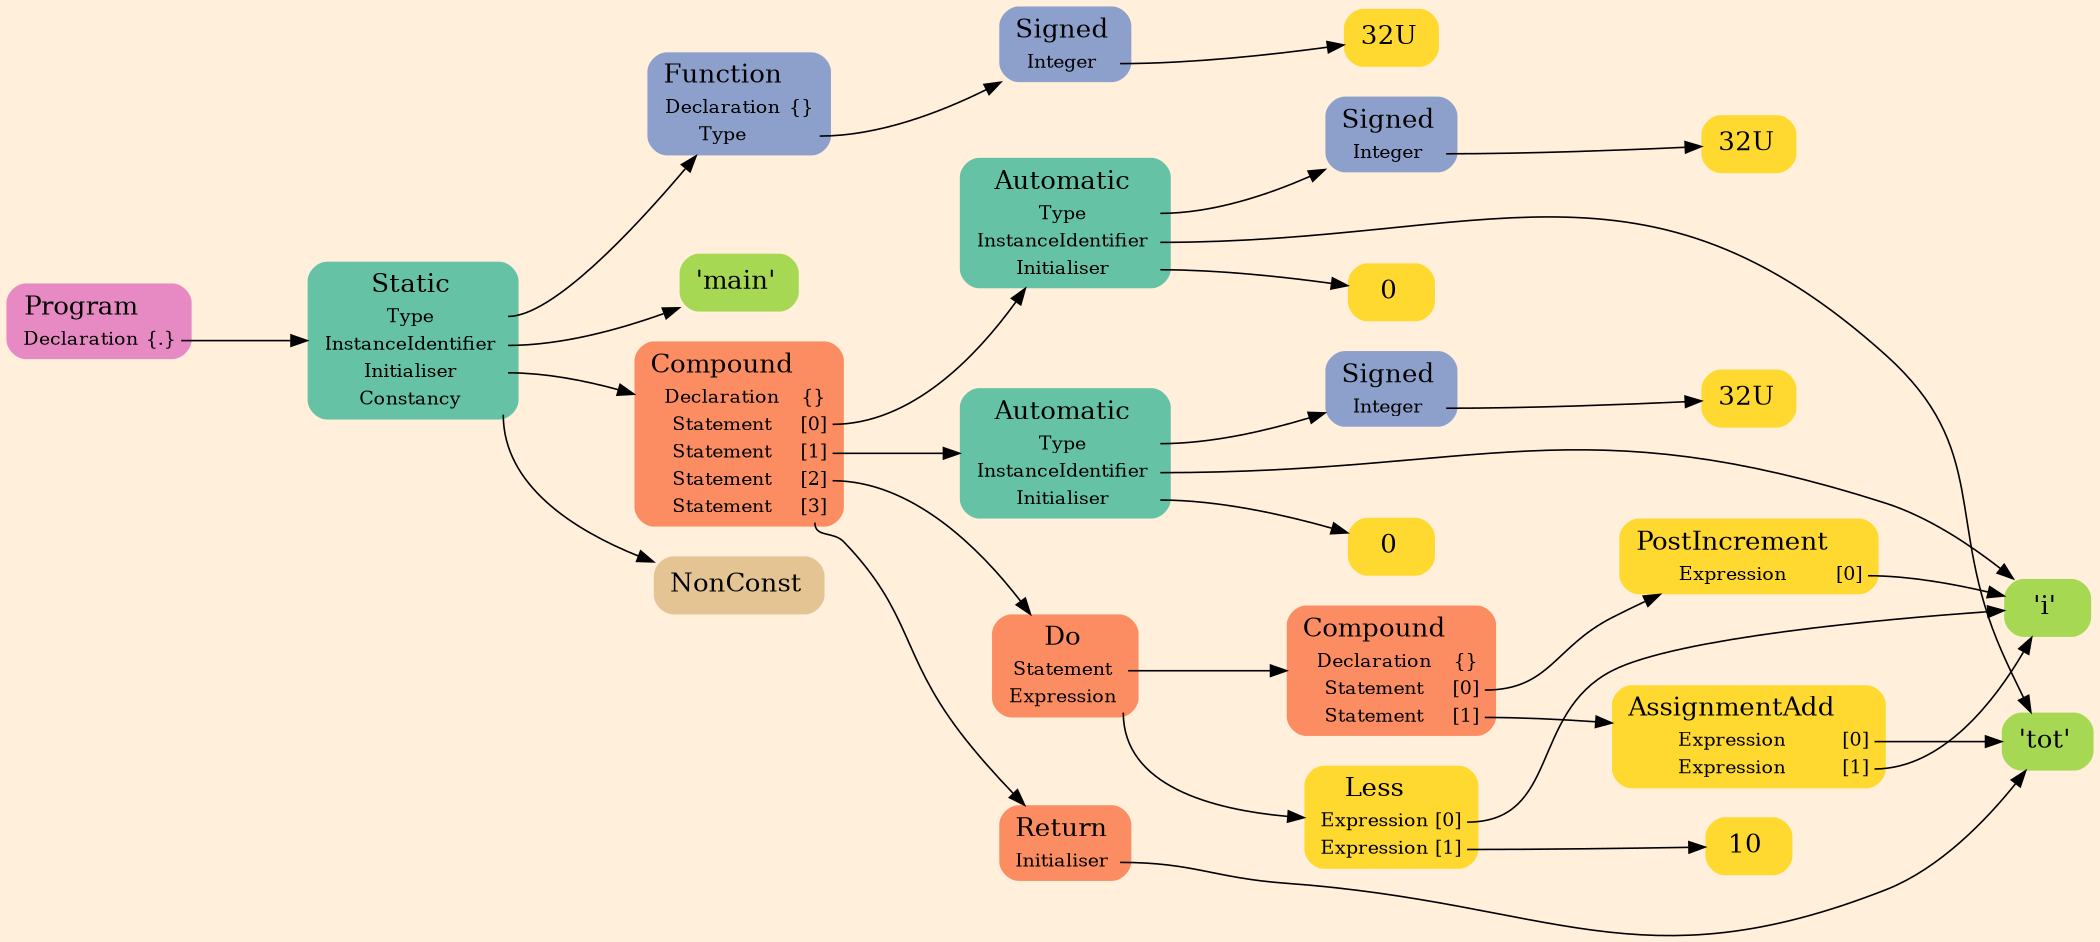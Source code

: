 digraph Inferno {
graph [
    rankdir = "LR"
    ranksep = 1.0
    size = "14,20"
    bgcolor = antiquewhite1
    color = black
    fontcolor = black
];
node [
];


// -------------------- node figure --------------------
"#I-2-1966" [
    shape = "plaintext"
    fillcolor = "/set28/4"
    label = <<TABLE BORDER="0" CELLBORDER="0" CELLSPACING="0">
     <TR><TD><FONT POINT-SIZE="16.0">Program</FONT></TD><TD></TD></TR>
     <TR><TD>Declaration</TD><TD PORT="port0">{.}</TD></TR>
    </TABLE>>
    style = "rounded,filled"
    fontsize = "12"
];

"#I-2-1970" [
    shape = "plaintext"
    fillcolor = "/set28/1"
    label = <<TABLE BORDER="0" CELLBORDER="0" CELLSPACING="0">
     <TR><TD><FONT POINT-SIZE="16.0">Static</FONT></TD><TD></TD></TR>
     <TR><TD>Type</TD><TD PORT="port0"></TD></TR>
     <TR><TD>InstanceIdentifier</TD><TD PORT="port1"></TD></TR>
     <TR><TD>Initialiser</TD><TD PORT="port2"></TD></TR>
     <TR><TD>Constancy</TD><TD PORT="port3"></TD></TR>
    </TABLE>>
    style = "rounded,filled"
    fontsize = "12"
];

"#I-2-1972" [
    shape = "plaintext"
    fillcolor = "/set28/3"
    label = <<TABLE BORDER="0" CELLBORDER="0" CELLSPACING="0">
     <TR><TD><FONT POINT-SIZE="16.0">Function</FONT></TD><TD></TD></TR>
     <TR><TD>Declaration</TD><TD PORT="port0">{}</TD></TR>
     <TR><TD>Type</TD><TD PORT="port1"></TD></TR>
    </TABLE>>
    style = "rounded,filled"
    fontsize = "12"
];

"#I-2-1973" [
    shape = "plaintext"
    fillcolor = "/set28/3"
    label = <<TABLE BORDER="0" CELLBORDER="0" CELLSPACING="0">
     <TR><TD><FONT POINT-SIZE="16.0">Signed</FONT></TD><TD></TD></TR>
     <TR><TD>Integer</TD><TD PORT="port0"></TD></TR>
    </TABLE>>
    style = "rounded,filled"
    fontsize = "12"
];

"#I-2-1974" [
    shape = "plaintext"
    fillcolor = "/set28/6"
    label = <<TABLE BORDER="0" CELLBORDER="0" CELLSPACING="0">
     <TR><TD><FONT POINT-SIZE="16.0">32U</FONT></TD><TD></TD></TR>
    </TABLE>>
    style = "rounded,filled"
    fontsize = "12"
];

"#I-2-1971" [
    shape = "plaintext"
    fillcolor = "/set28/5"
    label = <<TABLE BORDER="0" CELLBORDER="0" CELLSPACING="0">
     <TR><TD><FONT POINT-SIZE="16.0">'main'</FONT></TD><TD></TD></TR>
    </TABLE>>
    style = "rounded,filled"
    fontsize = "12"
];

"#I-2-2000" [
    shape = "plaintext"
    fillcolor = "/set28/2"
    label = <<TABLE BORDER="0" CELLBORDER="0" CELLSPACING="0">
     <TR><TD><FONT POINT-SIZE="16.0">Compound</FONT></TD><TD></TD></TR>
     <TR><TD>Declaration</TD><TD PORT="port0">{}</TD></TR>
     <TR><TD>Statement</TD><TD PORT="port1">[0]</TD></TR>
     <TR><TD>Statement</TD><TD PORT="port2">[1]</TD></TR>
     <TR><TD>Statement</TD><TD PORT="port3">[2]</TD></TR>
     <TR><TD>Statement</TD><TD PORT="port4">[3]</TD></TR>
    </TABLE>>
    style = "rounded,filled"
    fontsize = "12"
];

"#I-2-1979" [
    shape = "plaintext"
    fillcolor = "/set28/1"
    label = <<TABLE BORDER="0" CELLBORDER="0" CELLSPACING="0">
     <TR><TD><FONT POINT-SIZE="16.0">Automatic</FONT></TD><TD></TD></TR>
     <TR><TD>Type</TD><TD PORT="port0"></TD></TR>
     <TR><TD>InstanceIdentifier</TD><TD PORT="port1"></TD></TR>
     <TR><TD>Initialiser</TD><TD PORT="port2"></TD></TR>
    </TABLE>>
    style = "rounded,filled"
    fontsize = "12"
];

"#I-2-1981" [
    shape = "plaintext"
    fillcolor = "/set28/3"
    label = <<TABLE BORDER="0" CELLBORDER="0" CELLSPACING="0">
     <TR><TD><FONT POINT-SIZE="16.0">Signed</FONT></TD><TD></TD></TR>
     <TR><TD>Integer</TD><TD PORT="port0"></TD></TR>
    </TABLE>>
    style = "rounded,filled"
    fontsize = "12"
];

"#I-2-1982" [
    shape = "plaintext"
    fillcolor = "/set28/6"
    label = <<TABLE BORDER="0" CELLBORDER="0" CELLSPACING="0">
     <TR><TD><FONT POINT-SIZE="16.0">32U</FONT></TD><TD></TD></TR>
    </TABLE>>
    style = "rounded,filled"
    fontsize = "12"
];

"#I-2-1980" [
    shape = "plaintext"
    fillcolor = "/set28/5"
    label = <<TABLE BORDER="0" CELLBORDER="0" CELLSPACING="0">
     <TR><TD><FONT POINT-SIZE="16.0">'tot'</FONT></TD><TD></TD></TR>
    </TABLE>>
    style = "rounded,filled"
    fontsize = "12"
];

"#I-2-1984" [
    shape = "plaintext"
    fillcolor = "/set28/6"
    label = <<TABLE BORDER="0" CELLBORDER="0" CELLSPACING="0">
     <TR><TD><FONT POINT-SIZE="16.0">0</FONT></TD><TD></TD></TR>
    </TABLE>>
    style = "rounded,filled"
    fontsize = "12"
];

"#I-2-1987" [
    shape = "plaintext"
    fillcolor = "/set28/1"
    label = <<TABLE BORDER="0" CELLBORDER="0" CELLSPACING="0">
     <TR><TD><FONT POINT-SIZE="16.0">Automatic</FONT></TD><TD></TD></TR>
     <TR><TD>Type</TD><TD PORT="port0"></TD></TR>
     <TR><TD>InstanceIdentifier</TD><TD PORT="port1"></TD></TR>
     <TR><TD>Initialiser</TD><TD PORT="port2"></TD></TR>
    </TABLE>>
    style = "rounded,filled"
    fontsize = "12"
];

"#I-2-1989" [
    shape = "plaintext"
    fillcolor = "/set28/3"
    label = <<TABLE BORDER="0" CELLBORDER="0" CELLSPACING="0">
     <TR><TD><FONT POINT-SIZE="16.0">Signed</FONT></TD><TD></TD></TR>
     <TR><TD>Integer</TD><TD PORT="port0"></TD></TR>
    </TABLE>>
    style = "rounded,filled"
    fontsize = "12"
];

"#I-2-1990" [
    shape = "plaintext"
    fillcolor = "/set28/6"
    label = <<TABLE BORDER="0" CELLBORDER="0" CELLSPACING="0">
     <TR><TD><FONT POINT-SIZE="16.0">32U</FONT></TD><TD></TD></TR>
    </TABLE>>
    style = "rounded,filled"
    fontsize = "12"
];

"#I-2-1988" [
    shape = "plaintext"
    fillcolor = "/set28/5"
    label = <<TABLE BORDER="0" CELLBORDER="0" CELLSPACING="0">
     <TR><TD><FONT POINT-SIZE="16.0">'i'</FONT></TD><TD></TD></TR>
    </TABLE>>
    style = "rounded,filled"
    fontsize = "12"
];

"#I-2-1992" [
    shape = "plaintext"
    fillcolor = "/set28/6"
    label = <<TABLE BORDER="0" CELLBORDER="0" CELLSPACING="0">
     <TR><TD><FONT POINT-SIZE="16.0">0</FONT></TD><TD></TD></TR>
    </TABLE>>
    style = "rounded,filled"
    fontsize = "12"
];

"#I-2-1998" [
    shape = "plaintext"
    fillcolor = "/set28/2"
    label = <<TABLE BORDER="0" CELLBORDER="0" CELLSPACING="0">
     <TR><TD><FONT POINT-SIZE="16.0">Do</FONT></TD><TD></TD></TR>
     <TR><TD>Statement</TD><TD PORT="port0"></TD></TR>
     <TR><TD>Expression</TD><TD PORT="port1"></TD></TR>
    </TABLE>>
    style = "rounded,filled"
    fontsize = "12"
];

"#I-2-1995" [
    shape = "plaintext"
    fillcolor = "/set28/2"
    label = <<TABLE BORDER="0" CELLBORDER="0" CELLSPACING="0">
     <TR><TD><FONT POINT-SIZE="16.0">Compound</FONT></TD><TD></TD></TR>
     <TR><TD>Declaration</TD><TD PORT="port0">{}</TD></TR>
     <TR><TD>Statement</TD><TD PORT="port1">[0]</TD></TR>
     <TR><TD>Statement</TD><TD PORT="port2">[1]</TD></TR>
    </TABLE>>
    style = "rounded,filled"
    fontsize = "12"
];

"#I-2-1993" [
    shape = "plaintext"
    fillcolor = "/set28/6"
    label = <<TABLE BORDER="0" CELLBORDER="0" CELLSPACING="0">
     <TR><TD><FONT POINT-SIZE="16.0">PostIncrement</FONT></TD><TD></TD></TR>
     <TR><TD>Expression</TD><TD PORT="port0">[0]</TD></TR>
    </TABLE>>
    style = "rounded,filled"
    fontsize = "12"
];

"#I-2-1994" [
    shape = "plaintext"
    fillcolor = "/set28/6"
    label = <<TABLE BORDER="0" CELLBORDER="0" CELLSPACING="0">
     <TR><TD><FONT POINT-SIZE="16.0">AssignmentAdd</FONT></TD><TD></TD></TR>
     <TR><TD>Expression</TD><TD PORT="port0">[0]</TD></TR>
     <TR><TD>Expression</TD><TD PORT="port1">[1]</TD></TR>
    </TABLE>>
    style = "rounded,filled"
    fontsize = "12"
];

"#I-2-1997" [
    shape = "plaintext"
    fillcolor = "/set28/6"
    label = <<TABLE BORDER="0" CELLBORDER="0" CELLSPACING="0">
     <TR><TD><FONT POINT-SIZE="16.0">Less</FONT></TD><TD></TD></TR>
     <TR><TD>Expression</TD><TD PORT="port0">[0]</TD></TR>
     <TR><TD>Expression</TD><TD PORT="port1">[1]</TD></TR>
    </TABLE>>
    style = "rounded,filled"
    fontsize = "12"
];

"#I-2-1996" [
    shape = "plaintext"
    fillcolor = "/set28/6"
    label = <<TABLE BORDER="0" CELLBORDER="0" CELLSPACING="0">
     <TR><TD><FONT POINT-SIZE="16.0">10</FONT></TD><TD></TD></TR>
    </TABLE>>
    style = "rounded,filled"
    fontsize = "12"
];

"#I-2-1999" [
    shape = "plaintext"
    fillcolor = "/set28/2"
    label = <<TABLE BORDER="0" CELLBORDER="0" CELLSPACING="0">
     <TR><TD><FONT POINT-SIZE="16.0">Return</FONT></TD><TD></TD></TR>
     <TR><TD>Initialiser</TD><TD PORT="port0"></TD></TR>
    </TABLE>>
    style = "rounded,filled"
    fontsize = "12"
];

"#I-2-1969" [
    shape = "plaintext"
    fillcolor = "/set28/7"
    label = <<TABLE BORDER="0" CELLBORDER="0" CELLSPACING="0">
     <TR><TD><FONT POINT-SIZE="16.0">NonConst</FONT></TD><TD></TD></TR>
    </TABLE>>
    style = "rounded,filled"
    fontsize = "12"
];



// -------------------- links --------------------
// links for block #I-2-1966
"#I-2-1966":port0 -> "#I-2-1970" [
    style="solid"
    color = black
    fontcolor = black
];

// links for block #I-2-1970
"#I-2-1970":port0 -> "#I-2-1972" [
    style="solid"
    color = black
    fontcolor = black
];

"#I-2-1970":port1 -> "#I-2-1971" [
    style="solid"
    color = black
    fontcolor = black
];

"#I-2-1970":port2 -> "#I-2-2000" [
    style="solid"
    color = black
    fontcolor = black
];

"#I-2-1970":port3 -> "#I-2-1969" [
    style="solid"
    color = black
    fontcolor = black
];

// links for block #I-2-1972
"#I-2-1972":port1 -> "#I-2-1973" [
    style="solid"
    color = black
    fontcolor = black
];

// links for block #I-2-1973
"#I-2-1973":port0 -> "#I-2-1974" [
    style="solid"
    color = black
    fontcolor = black
];

// links for block #I-2-1974
// links for block #I-2-1971
// links for block #I-2-2000
"#I-2-2000":port1 -> "#I-2-1979" [
    style="solid"
    color = black
    fontcolor = black
];

"#I-2-2000":port2 -> "#I-2-1987" [
    style="solid"
    color = black
    fontcolor = black
];

"#I-2-2000":port3 -> "#I-2-1998" [
    style="solid"
    color = black
    fontcolor = black
];

"#I-2-2000":port4 -> "#I-2-1999" [
    style="solid"
    color = black
    fontcolor = black
];

// links for block #I-2-1979
"#I-2-1979":port0 -> "#I-2-1981" [
    style="solid"
    color = black
    fontcolor = black
];

"#I-2-1979":port1 -> "#I-2-1980" [
    style="solid"
    color = black
    fontcolor = black
];

"#I-2-1979":port2 -> "#I-2-1984" [
    style="solid"
    color = black
    fontcolor = black
];

// links for block #I-2-1981
"#I-2-1981":port0 -> "#I-2-1982" [
    style="solid"
    color = black
    fontcolor = black
];

// links for block #I-2-1982
// links for block #I-2-1980
// links for block #I-2-1984
// links for block #I-2-1987
"#I-2-1987":port0 -> "#I-2-1989" [
    style="solid"
    color = black
    fontcolor = black
];

"#I-2-1987":port1 -> "#I-2-1988" [
    style="solid"
    color = black
    fontcolor = black
];

"#I-2-1987":port2 -> "#I-2-1992" [
    style="solid"
    color = black
    fontcolor = black
];

// links for block #I-2-1989
"#I-2-1989":port0 -> "#I-2-1990" [
    style="solid"
    color = black
    fontcolor = black
];

// links for block #I-2-1990
// links for block #I-2-1988
// links for block #I-2-1992
// links for block #I-2-1998
"#I-2-1998":port0 -> "#I-2-1995" [
    style="solid"
    color = black
    fontcolor = black
];

"#I-2-1998":port1 -> "#I-2-1997" [
    style="solid"
    color = black
    fontcolor = black
];

// links for block #I-2-1995
"#I-2-1995":port1 -> "#I-2-1993" [
    style="solid"
    color = black
    fontcolor = black
];

"#I-2-1995":port2 -> "#I-2-1994" [
    style="solid"
    color = black
    fontcolor = black
];

// links for block #I-2-1993
"#I-2-1993":port0 -> "#I-2-1988" [
    style="solid"
    color = black
    fontcolor = black
];

// links for block #I-2-1994
"#I-2-1994":port0 -> "#I-2-1980" [
    style="solid"
    color = black
    fontcolor = black
];

"#I-2-1994":port1 -> "#I-2-1988" [
    style="solid"
    color = black
    fontcolor = black
];

// links for block #I-2-1997
"#I-2-1997":port0 -> "#I-2-1988" [
    style="solid"
    color = black
    fontcolor = black
];

"#I-2-1997":port1 -> "#I-2-1996" [
    style="solid"
    color = black
    fontcolor = black
];

// links for block #I-2-1996
// links for block #I-2-1999
"#I-2-1999":port0 -> "#I-2-1980" [
    style="solid"
    color = black
    fontcolor = black
];

// links for block #I-2-1969
}

